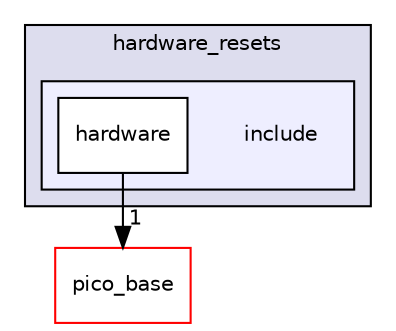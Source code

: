 digraph "hardware_resets/include" {
  compound=true
  node [ fontsize="10", fontname="Helvetica"];
  edge [ labelfontsize="10", labelfontname="Helvetica"];
  subgraph clusterdir_7c67e86d35117ef699f68ef1815fbbe9 {
    graph [ bgcolor="#ddddee", pencolor="black", label="hardware_resets" fontname="Helvetica", fontsize="10", URL="dir_7c67e86d35117ef699f68ef1815fbbe9.html"]
  subgraph clusterdir_00f216f25156463dff22ec3525be6e48 {
    graph [ bgcolor="#eeeeff", pencolor="black", label="" URL="dir_00f216f25156463dff22ec3525be6e48.html"];
    dir_00f216f25156463dff22ec3525be6e48 [shape=plaintext label="include"];
    dir_220453f2a9d87f566f73183fe5a1b3f2 [shape=box label="hardware" color="black" fillcolor="white" style="filled" URL="dir_220453f2a9d87f566f73183fe5a1b3f2.html"];
  }
  }
  dir_ee4ba4c32933fd9d1c9bce216e67756d [shape=box label="pico_base" fillcolor="white" style="filled" color="red" URL="dir_ee4ba4c32933fd9d1c9bce216e67756d.html"];
  dir_220453f2a9d87f566f73183fe5a1b3f2->dir_ee4ba4c32933fd9d1c9bce216e67756d [headlabel="1", labeldistance=1.5 headhref="dir_000101_000007.html"];
}
